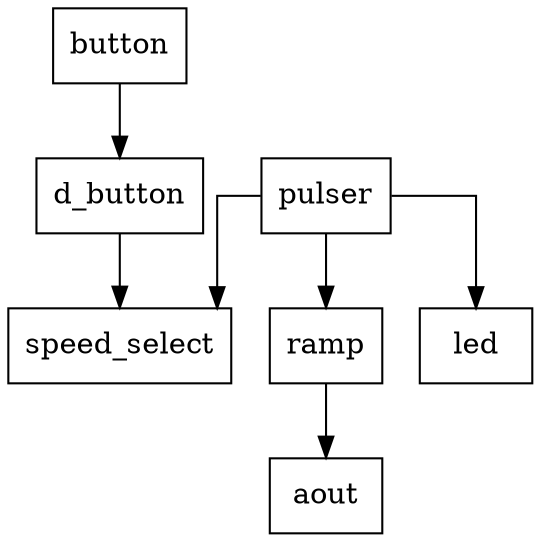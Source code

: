 
//button FLAG;
//led FLAG;
//pulser Pulse (delay:50) led;
//aout VARIABLE 0;
//ramp Ramp pulser, aout;
//d_button DebouncedInput button;
//speed_select SpeedSelect d_button, pulser;

digraph G  {
  graph [splines=ortho];
  button [shape=box];
  d_button [shape=box];
  pulser [shape=box];
  aout [shape=box];
  ramp [shape=box];
  led [shape=box];
  speed_select [shape=box];

  button -> d_button;
  d_button -> speed_select;
  pulser -> speed_select;
  pulser -> ramp;
  pulser -> led;
  ramp -> aout;
}
